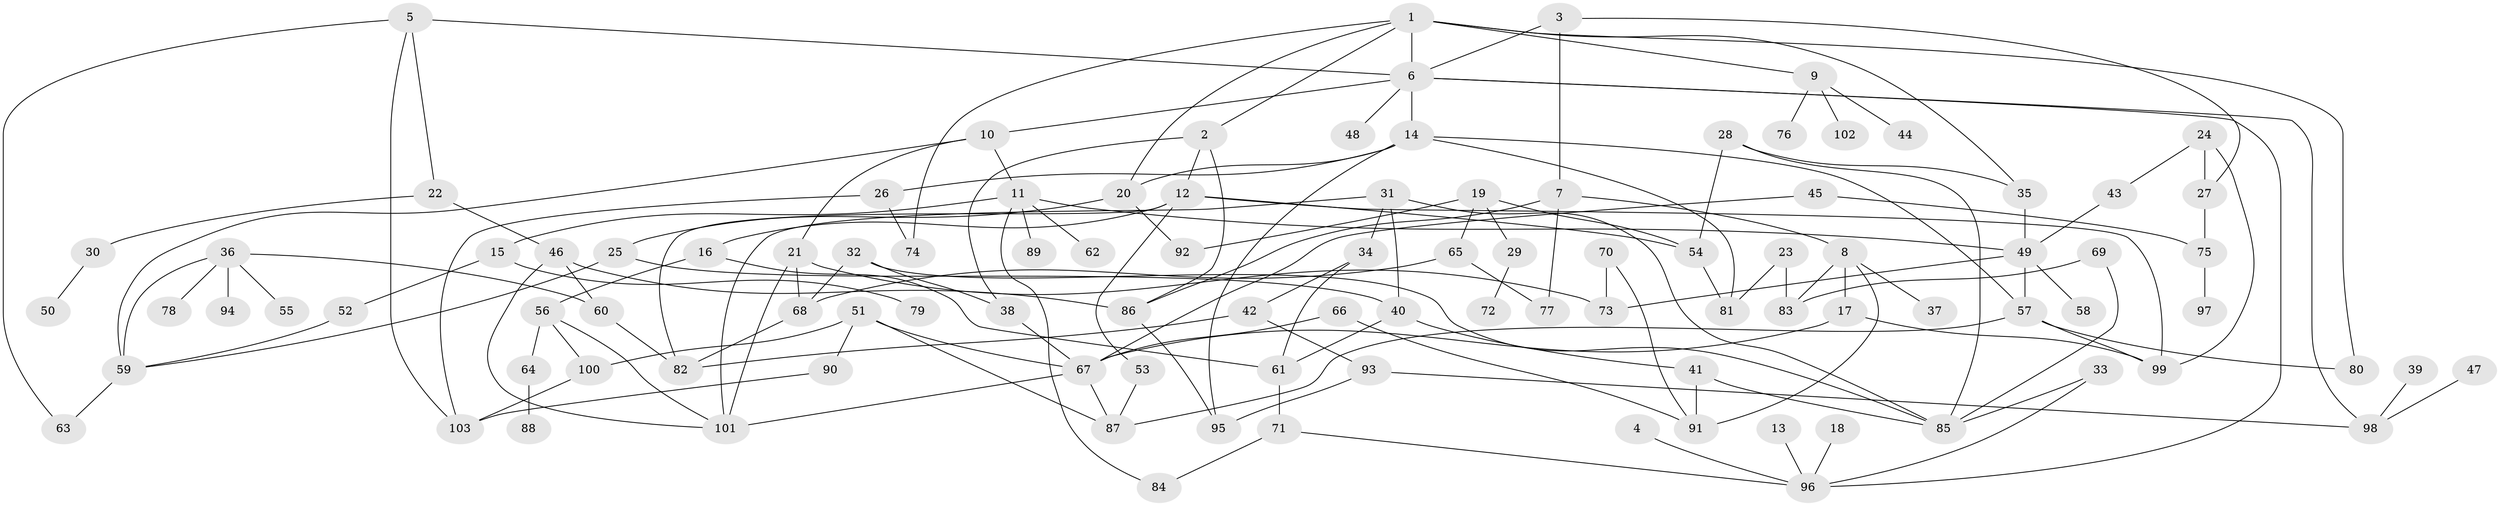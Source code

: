 // original degree distribution, {9: 0.00684931506849315, 7: 0.02054794520547945, 4: 0.14383561643835616, 5: 0.04794520547945205, 3: 0.23972602739726026, 6: 0.0410958904109589, 1: 0.2465753424657534, 2: 0.2534246575342466}
// Generated by graph-tools (version 1.1) at 2025/36/03/04/25 23:36:04]
// undirected, 103 vertices, 156 edges
graph export_dot {
  node [color=gray90,style=filled];
  1;
  2;
  3;
  4;
  5;
  6;
  7;
  8;
  9;
  10;
  11;
  12;
  13;
  14;
  15;
  16;
  17;
  18;
  19;
  20;
  21;
  22;
  23;
  24;
  25;
  26;
  27;
  28;
  29;
  30;
  31;
  32;
  33;
  34;
  35;
  36;
  37;
  38;
  39;
  40;
  41;
  42;
  43;
  44;
  45;
  46;
  47;
  48;
  49;
  50;
  51;
  52;
  53;
  54;
  55;
  56;
  57;
  58;
  59;
  60;
  61;
  62;
  63;
  64;
  65;
  66;
  67;
  68;
  69;
  70;
  71;
  72;
  73;
  74;
  75;
  76;
  77;
  78;
  79;
  80;
  81;
  82;
  83;
  84;
  85;
  86;
  87;
  88;
  89;
  90;
  91;
  92;
  93;
  94;
  95;
  96;
  97;
  98;
  99;
  100;
  101;
  102;
  103;
  1 -- 2 [weight=1.0];
  1 -- 6 [weight=1.0];
  1 -- 9 [weight=1.0];
  1 -- 20 [weight=1.0];
  1 -- 35 [weight=1.0];
  1 -- 74 [weight=1.0];
  1 -- 80 [weight=1.0];
  2 -- 12 [weight=1.0];
  2 -- 38 [weight=1.0];
  2 -- 86 [weight=1.0];
  3 -- 6 [weight=1.0];
  3 -- 7 [weight=1.0];
  3 -- 27 [weight=1.0];
  4 -- 96 [weight=1.0];
  5 -- 6 [weight=1.0];
  5 -- 22 [weight=1.0];
  5 -- 63 [weight=1.0];
  5 -- 103 [weight=1.0];
  6 -- 10 [weight=1.0];
  6 -- 14 [weight=1.0];
  6 -- 48 [weight=1.0];
  6 -- 96 [weight=1.0];
  6 -- 98 [weight=1.0];
  7 -- 8 [weight=1.0];
  7 -- 77 [weight=1.0];
  7 -- 86 [weight=1.0];
  8 -- 17 [weight=1.0];
  8 -- 37 [weight=1.0];
  8 -- 83 [weight=1.0];
  8 -- 91 [weight=1.0];
  9 -- 44 [weight=1.0];
  9 -- 76 [weight=1.0];
  9 -- 102 [weight=1.0];
  10 -- 11 [weight=1.0];
  10 -- 21 [weight=1.0];
  10 -- 59 [weight=1.0];
  11 -- 15 [weight=1.0];
  11 -- 49 [weight=1.0];
  11 -- 62 [weight=1.0];
  11 -- 84 [weight=1.0];
  11 -- 89 [weight=1.0];
  12 -- 16 [weight=1.0];
  12 -- 53 [weight=1.0];
  12 -- 54 [weight=1.0];
  12 -- 82 [weight=1.0];
  12 -- 99 [weight=1.0];
  13 -- 96 [weight=1.0];
  14 -- 20 [weight=1.0];
  14 -- 26 [weight=1.0];
  14 -- 57 [weight=1.0];
  14 -- 81 [weight=1.0];
  14 -- 95 [weight=1.0];
  15 -- 52 [weight=1.0];
  15 -- 79 [weight=1.0];
  16 -- 56 [weight=1.0];
  16 -- 61 [weight=1.0];
  17 -- 67 [weight=1.0];
  17 -- 99 [weight=1.0];
  18 -- 96 [weight=1.0];
  19 -- 29 [weight=1.0];
  19 -- 54 [weight=1.0];
  19 -- 65 [weight=1.0];
  19 -- 92 [weight=1.0];
  20 -- 25 [weight=1.0];
  20 -- 92 [weight=1.0];
  21 -- 68 [weight=1.0];
  21 -- 73 [weight=1.0];
  21 -- 101 [weight=1.0];
  22 -- 30 [weight=1.0];
  22 -- 46 [weight=1.0];
  23 -- 81 [weight=1.0];
  23 -- 83 [weight=1.0];
  24 -- 27 [weight=1.0];
  24 -- 43 [weight=1.0];
  24 -- 99 [weight=1.0];
  25 -- 40 [weight=1.0];
  25 -- 59 [weight=1.0];
  26 -- 74 [weight=1.0];
  26 -- 103 [weight=1.0];
  27 -- 75 [weight=1.0];
  28 -- 35 [weight=1.0];
  28 -- 54 [weight=1.0];
  28 -- 85 [weight=1.0];
  29 -- 72 [weight=1.0];
  30 -- 50 [weight=1.0];
  31 -- 34 [weight=1.0];
  31 -- 40 [weight=1.0];
  31 -- 85 [weight=1.0];
  31 -- 101 [weight=1.0];
  32 -- 38 [weight=1.0];
  32 -- 68 [weight=1.0];
  32 -- 85 [weight=1.0];
  33 -- 85 [weight=1.0];
  33 -- 96 [weight=1.0];
  34 -- 42 [weight=1.0];
  34 -- 61 [weight=1.0];
  35 -- 49 [weight=1.0];
  36 -- 55 [weight=1.0];
  36 -- 59 [weight=1.0];
  36 -- 60 [weight=1.0];
  36 -- 78 [weight=1.0];
  36 -- 94 [weight=1.0];
  38 -- 67 [weight=1.0];
  39 -- 98 [weight=1.0];
  40 -- 41 [weight=1.0];
  40 -- 61 [weight=1.0];
  41 -- 85 [weight=1.0];
  41 -- 91 [weight=1.0];
  42 -- 82 [weight=1.0];
  42 -- 93 [weight=1.0];
  43 -- 49 [weight=1.0];
  45 -- 67 [weight=1.0];
  45 -- 75 [weight=1.0];
  46 -- 60 [weight=1.0];
  46 -- 86 [weight=1.0];
  46 -- 101 [weight=1.0];
  47 -- 98 [weight=1.0];
  49 -- 57 [weight=1.0];
  49 -- 58 [weight=1.0];
  49 -- 73 [weight=1.0];
  51 -- 67 [weight=1.0];
  51 -- 87 [weight=1.0];
  51 -- 90 [weight=1.0];
  51 -- 100 [weight=1.0];
  52 -- 59 [weight=1.0];
  53 -- 87 [weight=1.0];
  54 -- 81 [weight=1.0];
  56 -- 64 [weight=2.0];
  56 -- 100 [weight=1.0];
  56 -- 101 [weight=1.0];
  57 -- 80 [weight=1.0];
  57 -- 87 [weight=1.0];
  57 -- 99 [weight=1.0];
  59 -- 63 [weight=1.0];
  60 -- 82 [weight=1.0];
  61 -- 71 [weight=1.0];
  64 -- 88 [weight=1.0];
  65 -- 68 [weight=1.0];
  65 -- 77 [weight=1.0];
  66 -- 67 [weight=1.0];
  66 -- 91 [weight=1.0];
  67 -- 87 [weight=1.0];
  67 -- 101 [weight=1.0];
  68 -- 82 [weight=1.0];
  69 -- 83 [weight=1.0];
  69 -- 85 [weight=1.0];
  70 -- 73 [weight=1.0];
  70 -- 91 [weight=1.0];
  71 -- 84 [weight=1.0];
  71 -- 96 [weight=1.0];
  75 -- 97 [weight=1.0];
  86 -- 95 [weight=1.0];
  90 -- 103 [weight=1.0];
  93 -- 95 [weight=1.0];
  93 -- 98 [weight=1.0];
  100 -- 103 [weight=1.0];
}
